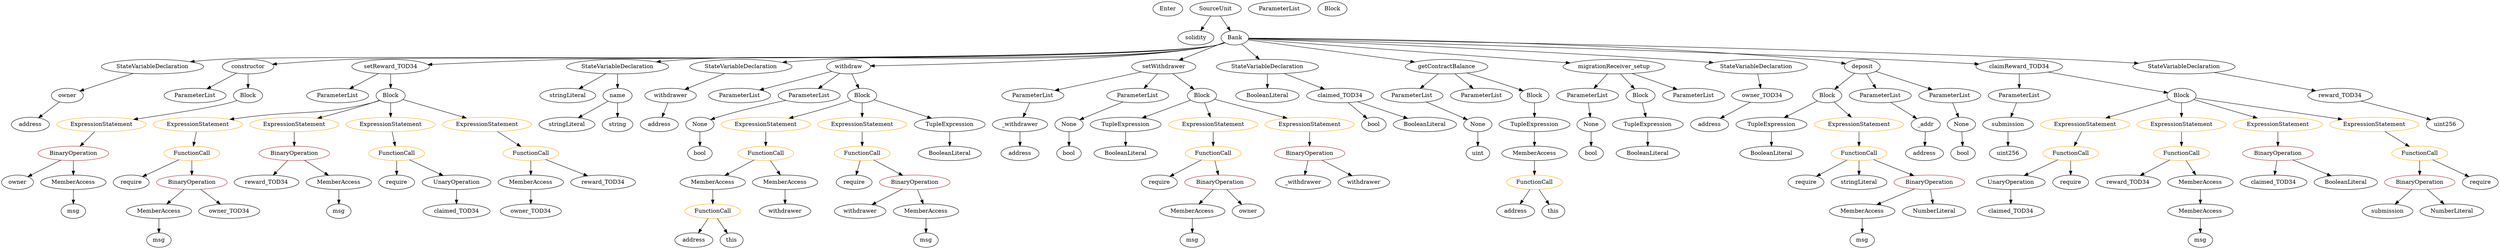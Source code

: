 strict digraph {
	graph [bb="0,0,5222.7,612"];
	node [label="\N"];
	Enter	[height=0.5,
		pos="2389.6,594",
		width=0.83628];
	ElementaryTypeName_address_5	[color=black,
		height=0.5,
		label=address,
		pos="1417.6,18",
		width=1.0996];
	Parameter__withdrawer	[color=black,
		height=0.5,
		label=_withdrawer,
		pos="2113.6,306",
		width=1.5709];
	ElementaryTypeName_address_4	[color=black,
		height=0.5,
		label=address,
		pos="2113.6,234",
		width=1.0996];
	Parameter__withdrawer -> ElementaryTypeName_address_4	[pos="e,2113.6,252.1 2113.6,287.7 2113.6,280.41 2113.6,271.73 2113.6,263.54"];
	Identifier_owner_TOD34_1	[color=black,
		height=0.5,
		label=owner_TOD34,
		pos="1123.6,90",
		width=1.862];
	ParameterList_Unnamed_8	[color=black,
		height=0.5,
		label=ParameterList,
		pos="2123.6,378",
		width=1.7095];
	ParameterList_Unnamed_8 -> Parameter__withdrawer	[pos="e,2116,324.1 2121.1,359.7 2120.1,352.32 2118.8,343.52 2117.6,335.25"];
	ParameterList_Unnamed_5	[color=black,
		height=0.5,
		label=ParameterList,
		pos="3306.6,378",
		width=1.7095];
	Parameter_None_1	[color=black,
		height=0.5,
		label=None,
		pos="3316.6,306",
		width=0.85014];
	ParameterList_Unnamed_5 -> Parameter_None_1	[pos="e,3314.2,324.1 3309.1,359.7 3310.1,352.32 3311.4,343.52 3312.6,335.25"];
	ParameterList_Unnamed_6	[color=black,
		height=0.5,
		label=ParameterList,
		pos="705.6,378",
		width=1.7095];
	PragmaDirective_solidity	[color=black,
		height=0.5,
		label=solidity,
		pos="2447.6,522",
		width=1.0442];
	Parameter_None_3	[color=black,
		height=0.5,
		label=None,
		pos="1453.6,306",
		width=0.85014];
	ElementaryTypeName_bool_4	[color=black,
		height=0.5,
		label=bool,
		pos="1453.6,234",
		width=0.76697];
	Parameter_None_3 -> ElementaryTypeName_bool_4	[pos="e,1453.6,252.1 1453.6,287.7 1453.6,280.41 1453.6,271.73 1453.6,263.54"];
	StateVariableDeclaration_Unnamed_1	[color=black,
		height=0.5,
		label=StateVariableDeclaration,
		pos="324.6,450",
		width=2.8184];
	VariableDeclaration_owner	[color=black,
		height=0.5,
		label=owner,
		pos="157.6,378",
		width=0.93331];
	StateVariableDeclaration_Unnamed_1 -> VariableDeclaration_owner	[pos="e,183.53,389.87 286.29,432.94 258.49,421.29 221.13,405.63 193.82,394.18"];
	Identifier_reward_TOD34_2	[color=black,
		height=0.5,
		label=reward_TOD34,
		pos="4434.6,162",
		width=1.9313];
	ExpressionStatement_Unnamed_3	[color=orange,
		height=0.5,
		label=ExpressionStatement,
		pos="427.6,306",
		width=2.458];
	FunctionCall_Unnamed_2	[color=orange,
		height=0.5,
		label=FunctionCall,
		pos="403.6,234",
		width=1.6125];
	ExpressionStatement_Unnamed_3 -> FunctionCall_Unnamed_2	[pos="e,409.46,252.1 421.67,287.7 419.11,280.24 416.05,271.32 413.19,262.97"];
	BooleanLiteral_Unnamed_1	[color=black,
		height=0.5,
		label=BooleanLiteral,
		pos="3438.6,234",
		width=1.7788];
	ExpressionStatement_Unnamed_5	[color=orange,
		height=0.5,
		label=ExpressionStatement,
		pos="622.6,306",
		width=2.458];
	BinaryOperation_Unnamed_3	[color=brown,
		height=0.5,
		label=BinaryOperation,
		pos="622.6,234",
		width=1.9867];
	ExpressionStatement_Unnamed_5 -> BinaryOperation_Unnamed_3	[pos="e,622.6,252.1 622.6,287.7 622.6,280.41 622.6,271.73 622.6,263.54"];
	ExpressionStatement_Unnamed_6	[color=orange,
		height=0.5,
		label=ExpressionStatement,
		pos="4360.6,306",
		width=2.458];
	FunctionCall_Unnamed_4	[color=orange,
		height=0.5,
		label=FunctionCall,
		pos="4313.6,234",
		width=1.6125];
	ExpressionStatement_Unnamed_6 -> FunctionCall_Unnamed_4	[pos="e,4325.1,252.1 4349,287.7 4343.7,279.81 4337.3,270.3 4331.4,261.55"];
	MemberAccess_Unnamed_2	[color=black,
		height=0.5,
		label=MemberAccess,
		pos="336.6,90",
		width=1.9174];
	Identifier_msg_2	[color=black,
		height=0.5,
		label=msg,
		pos="336.6,18",
		width=0.75];
	MemberAccess_Unnamed_2 -> Identifier_msg_2	[pos="e,336.6,36.104 336.6,71.697 336.6,64.407 336.6,55.726 336.6,47.536"];
	Identifier_require_5	[color=black,
		height=0.5,
		label=require,
		pos="2407.6,162",
		width=1.0026];
	FunctionCall_Unnamed_6	[color=orange,
		height=0.5,
		label=FunctionCall,
		pos="4555.6,234",
		width=1.6125];
	FunctionCall_Unnamed_6 -> Identifier_reward_TOD34_2	[pos="e,4461.9,178.81 4529,217.64 4512.3,207.93 4490.3,195.23 4471.8,184.52"];
	MemberAccess_Unnamed_5	[color=black,
		height=0.5,
		label=MemberAccess,
		pos="4591.6,162",
		width=1.9174];
	FunctionCall_Unnamed_6 -> MemberAccess_Unnamed_5	[pos="e,4582.7,180.28 4564.3,216.05 4568.3,208.35 4573.1,199.03 4577.5,190.36"];
	stringLiteral_Unnamed_1	[color=black,
		height=0.5,
		label=stringLiteral,
		pos="1174.6,378",
		width=1.5016];
	ElementaryTypeName_address_1	[color=black,
		height=0.5,
		label=address,
		pos="1365.6,306",
		width=1.0996];
	UnaryOperation_Unnamed_1	[color=black,
		height=0.5,
		label=UnaryOperation,
		pos="4186.6,162",
		width=1.9452];
	Identifier_claimed_TOD34_1	[color=black,
		height=0.5,
		label=claimed_TOD34,
		pos="4186.6,90",
		width=2.0145];
	UnaryOperation_Unnamed_1 -> Identifier_claimed_TOD34_1	[pos="e,4186.6,108.1 4186.6,143.7 4186.6,136.41 4186.6,127.73 4186.6,119.54"];
	Block_Unnamed_2	[color=black,
		height=0.5,
		label=Block,
		pos="3827.6,378",
		width=0.90558];
	TupleExpression_Unnamed	[color=black,
		height=0.5,
		label=TupleExpression,
		pos="3700.6,306",
		width=2.0422];
	Block_Unnamed_2 -> TupleExpression_Unnamed	[pos="e,3729.5,322.92 3805.2,364.65 3787,354.62 3760.9,340.24 3739.3,328.35"];
	ExpressionStatement_Unnamed_1	[color=orange,
		height=0.5,
		label=ExpressionStatement,
		pos="3880.6,306",
		width=2.458];
	Block_Unnamed_2 -> ExpressionStatement_Unnamed_1	[pos="e,3867.5,324.29 3839.6,361.12 3845.9,352.89 3853.6,342.62 3860.7,333.26"];
	FunctionCall_Unnamed_3	[color=orange,
		height=0.5,
		label=FunctionCall,
		pos="1123.6,234",
		width=1.6125];
	MemberAccess_Unnamed_3	[color=black,
		height=0.5,
		label=MemberAccess,
		pos="1123.6,162",
		width=1.9174];
	FunctionCall_Unnamed_3 -> MemberAccess_Unnamed_3	[pos="e,1123.6,180.1 1123.6,215.7 1123.6,208.41 1123.6,199.73 1123.6,191.54"];
	Identifier_reward_TOD34	[color=black,
		height=0.5,
		label=reward_TOD34,
		pos="1280.6,162",
		width=1.9313];
	FunctionCall_Unnamed_3 -> Identifier_reward_TOD34	[pos="e,1246.6,178.16 1155.7,218.67 1179,208.29 1210.7,194.15 1236.4,182.72"];
	FunctionDefinition_constructor	[color=black,
		height=0.5,
		label=constructor,
		pos="523.6,450",
		width=1.4877];
	ParameterList_Unnamed	[color=black,
		height=0.5,
		label=ParameterList,
		pos="411.6,378",
		width=1.7095];
	FunctionDefinition_constructor -> ParameterList_Unnamed	[pos="e,436.9,394.81 499.02,433.64 483.63,424.02 463.55,411.47 446.51,400.82"];
	Block_Unnamed	[color=black,
		height=0.5,
		label=Block,
		pos="523.6,378",
		width=0.90558];
	FunctionDefinition_constructor -> Block_Unnamed	[pos="e,523.6,396.1 523.6,431.7 523.6,424.41 523.6,415.73 523.6,407.54"];
	Identifier_this	[color=black,
		height=0.5,
		label=this,
		pos="1502.6,18",
		width=0.75];
	MemberAccess_Unnamed_6	[color=black,
		height=0.5,
		label=MemberAccess,
		pos="4591.6,90",
		width=1.9174];
	MemberAccess_Unnamed_5 -> MemberAccess_Unnamed_6	[pos="e,4591.6,108.1 4591.6,143.7 4591.6,136.41 4591.6,127.73 4591.6,119.54"];
	FunctionDefinition_setReward_TOD34	[color=black,
		height=0.5,
		label=setReward_TOD34,
		pos="817.6,450",
		width=2.3194];
	FunctionDefinition_setReward_TOD34 -> ParameterList_Unnamed_6	[pos="e,730.92,394.83 791.34,432.59 776.1,423.06 756.72,410.95 740.24,400.65"];
	Block_Unnamed_4	[color=black,
		height=0.5,
		label=Block,
		pos="817.6,378",
		width=0.90558];
	FunctionDefinition_setReward_TOD34 -> Block_Unnamed_4	[pos="e,817.6,396.1 817.6,431.7 817.6,424.41 817.6,415.73 817.6,407.54"];
	StateVariableDeclaration_Unnamed	[color=black,
		height=0.5,
		label=StateVariableDeclaration,
		pos="1276.6,450",
		width=2.8184];
	StateVariableDeclaration_Unnamed -> stringLiteral_Unnamed_1	[pos="e,1197.3,394.59 1251.9,432.05 1238.3,422.69 1221.2,410.96 1206.5,400.91"];
	VariableDeclaration_name	[color=black,
		height=0.5,
		label=name,
		pos="1276.6,378",
		width=0.83628];
	StateVariableDeclaration_Unnamed -> VariableDeclaration_name	[pos="e,1276.6,396.1 1276.6,431.7 1276.6,424.41 1276.6,415.73 1276.6,407.54"];
	Identifier_require_3	[color=black,
		height=0.5,
		label=require,
		pos="4310.6,162",
		width=1.0026];
	ExpressionStatement_Unnamed	[color=orange,
		height=0.5,
		label=ExpressionStatement,
		pos="232.6,306",
		width=2.458];
	BinaryOperation_Unnamed	[color=brown,
		height=0.5,
		label=BinaryOperation,
		pos="154.6,234",
		width=1.9867];
	ExpressionStatement_Unnamed -> BinaryOperation_Unnamed	[pos="e,173.31,251.79 213.72,288.05 204.14,279.46 192.32,268.86 181.78,259.4"];
	Identifier_require_2	[color=black,
		height=0.5,
		label=require,
		pos="277.6,162",
		width=1.0026];
	FunctionCall_Unnamed_2 -> Identifier_require_2	[pos="e,301.07,176.04 376.26,217.81 357.06,207.15 331.29,192.83 310.89,181.5"];
	BinaryOperation_Unnamed_2	[color=brown,
		height=0.5,
		label=BinaryOperation,
		pos="403.6,162",
		width=1.9867];
	FunctionCall_Unnamed_2 -> BinaryOperation_Unnamed_2	[pos="e,403.6,180.1 403.6,215.7 403.6,208.41 403.6,199.73 403.6,191.54"];
	ElementaryTypeName_bool_1	[color=black,
		height=0.5,
		label=bool,
		pos="3316.6,234",
		width=0.76697];
	Parameter_None_1 -> ElementaryTypeName_bool_1	[pos="e,3316.6,252.1 3316.6,287.7 3316.6,280.41 3316.6,271.73 3316.6,263.54"];
	FunctionCall_Unnamed_4 -> UnaryOperation_Unnamed_1	[pos="e,4215,178.64 4286,217.81 4268.2,207.95 4244.6,194.96 4224.9,184.1"];
	FunctionCall_Unnamed_4 -> Identifier_require_3	[pos="e,4311.3,180.1 4312.9,215.7 4312.5,208.41 4312.2,199.73 4311.8,191.54"];
	ElementaryTypeName_address_2	[color=black,
		height=0.5,
		label=address,
		pos="4017.6,234",
		width=1.0996];
	ElementaryTypeName_bool	[color=black,
		height=0.5,
		label=bool,
		pos="4102.6,234",
		width=0.76697];
	ParameterList_Unnamed_1	[color=black,
		height=0.5,
		label=ParameterList,
		pos="2622.6,594",
		width=1.7095];
	TupleExpression_Unnamed_1	[color=black,
		height=0.5,
		label=TupleExpression,
		pos="3438.6,306",
		width=2.0422];
	TupleExpression_Unnamed_1 -> BooleanLiteral_Unnamed_1	[pos="e,3438.6,252.1 3438.6,287.7 3438.6,280.41 3438.6,271.73 3438.6,263.54"];
	ParameterList_Unnamed_7	[color=black,
		height=0.5,
		label=ParameterList,
		pos="4221.6,378",
		width=1.7095];
	Parameter_submission	[color=black,
		height=0.5,
		label=submission,
		pos="4201.6,306",
		width=1.46];
	ParameterList_Unnamed_7 -> Parameter_submission	[pos="e,4206.5,324.1 4216.7,359.7 4214.5,352.24 4212,343.32 4209.6,334.97"];
	ParameterList_Unnamed_2	[color=black,
		height=0.5,
		label=ParameterList,
		pos="3939.6,378",
		width=1.7095];
	Parameter__addr	[color=black,
		height=0.5,
		label=_addr,
		pos="4019.6,306",
		width=0.90558];
	ParameterList_Unnamed_2 -> Parameter__addr	[pos="e,4002.7,321.8 3958.6,360.41 3969.2,351.07 3982.7,339.28 3994.3,329.15"];
	StateVariableDeclaration_Unnamed_2	[color=black,
		height=0.5,
		label=StateVariableDeclaration,
		pos="1503.6,450",
		width=2.8184];
	VariableDeclaration_withdrawer	[color=black,
		height=0.5,
		label=withdrawer,
		pos="1389.6,378",
		width=1.4323];
	StateVariableDeclaration_Unnamed_2 -> VariableDeclaration_withdrawer	[pos="e,1414.3,394.2 1476.3,432.23 1460.5,422.56 1440.6,410.32 1423.8,400.01"];
	Identifier_claimed_TOD34	[color=black,
		height=0.5,
		label=claimed_TOD34,
		pos="965.6,90",
		width=2.0145];
	Identifier_msg_4	[color=black,
		height=0.5,
		label=msg,
		pos="4591.6,18",
		width=0.75];
	BinaryOperation_Unnamed_4	[color=brown,
		height=0.5,
		label=BinaryOperation,
		pos="5060.6,162",
		width=1.9867];
	Identifier_submission	[color=black,
		height=0.5,
		label=submission,
		pos="4993.6,90",
		width=1.46];
	BinaryOperation_Unnamed_4 -> Identifier_submission	[pos="e,5009.2,107.31 5044.4,144.05 5036.2,135.5 5026.1,124.97 5017.1,115.56"];
	NumberLiteral_Unnamed_1	[color=black,
		height=0.5,
		label=NumberLiteral,
		pos="5127.6,90",
		width=1.765];
	BinaryOperation_Unnamed_4 -> NumberLiteral_Unnamed_1	[pos="e,5111.5,107.79 5076.8,144.05 5084.9,135.63 5094.8,125.28 5103.7,115.97"];
	MemberAccess_Unnamed_11	[color=black,
		height=0.5,
		label=MemberAccess,
		pos="3194.6,234",
		width=1.9174];
	FunctionCall_Unnamed_11	[color=orange,
		height=0.5,
		label=FunctionCall,
		pos="3194.6,162",
		width=1.6125];
	MemberAccess_Unnamed_11 -> FunctionCall_Unnamed_11	[pos="e,3194.6,180.1 3194.6,215.7 3194.6,208.41 3194.6,199.73 3194.6,191.54"];
	FunctionDefinition_withdraw	[color=black,
		height=0.5,
		label=withdraw,
		pos="1729.6,450",
		width=1.2382];
	ParameterList_Unnamed_10	[color=black,
		height=0.5,
		label=ParameterList,
		pos="1532.6,378",
		width=1.7095];
	FunctionDefinition_withdraw -> ParameterList_Unnamed_10	[pos="e,1570.6,392.49 1697.1,437.44 1665.6,426.25 1617.4,409.14 1581.4,396.32"];
	ParameterList_Unnamed_11	[color=black,
		height=0.5,
		label=ParameterList,
		pos="1673.6,378",
		width=1.7095];
	FunctionDefinition_withdraw -> ParameterList_Unnamed_11	[pos="e,1687.2,395.96 1716.3,432.41 1709.7,424.16 1701.6,414.01 1694.2,404.78"];
	Block_Unnamed_7	[color=black,
		height=0.5,
		label=Block,
		pos="1785.6,378",
		width=0.90558];
	FunctionDefinition_withdraw -> Block_Unnamed_7	[pos="e,1772.8,394.99 1742.9,432.41 1749.7,423.92 1758.1,413.41 1765.6,403.96"];
	ParameterList_Unnamed_3	[color=black,
		height=0.5,
		label=ParameterList,
		pos="4080.6,378",
		width=1.7095];
	Parameter_None	[color=black,
		height=0.5,
		label=None,
		pos="4100.6,306",
		width=0.85014];
	ParameterList_Unnamed_3 -> Parameter_None	[pos="e,4095.7,324.1 4085.5,359.7 4087.7,352.24 4090.2,343.32 4092.6,334.97"];
	Identifier_require_6	[color=black,
		height=0.5,
		label=require,
		pos="1749.6,162",
		width=1.0026];
	ExpressionStatement_Unnamed_13	[color=orange,
		height=0.5,
		label=ExpressionStatement,
		pos="1590.6,306",
		width=2.458];
	FunctionCall_Unnamed_9	[color=orange,
		height=0.5,
		label=FunctionCall,
		pos="1590.6,234",
		width=1.6125];
	ExpressionStatement_Unnamed_13 -> FunctionCall_Unnamed_9	[pos="e,1590.6,252.1 1590.6,287.7 1590.6,280.41 1590.6,271.73 1590.6,263.54"];
	TupleExpression_Unnamed_4	[color=black,
		height=0.5,
		label=TupleExpression,
		pos="3194.6,306",
		width=2.0422];
	TupleExpression_Unnamed_4 -> MemberAccess_Unnamed_11	[pos="e,3194.6,252.1 3194.6,287.7 3194.6,280.41 3194.6,271.73 3194.6,263.54"];
	Identifier_require	[color=black,
		height=0.5,
		label=require,
		pos="3772.6,162",
		width=1.0026];
	BinaryOperation_Unnamed_2 -> MemberAccess_Unnamed_2	[pos="e,352.67,107.79 387.38,144.05 379.32,135.63 369.41,125.28 360.5,115.97"];
	Identifier_owner_TOD34	[color=black,
		height=0.5,
		label=owner_TOD34,
		pos="490.6,90",
		width=1.862];
	BinaryOperation_Unnamed_2 -> Identifier_owner_TOD34	[pos="e,470.13,107.47 424.22,144.41 435.27,135.52 449.07,124.41 461.23,114.63"];
	ElementaryTypeName_address	[color=black,
		height=0.5,
		label=address,
		pos="86.599,306",
		width=1.0996];
	VariableDeclaration_owner -> ElementaryTypeName_address	[pos="e,102.71,322.89 142.19,361.81 132.99,352.74 121.1,341.01 110.68,330.74"];
	FunctionCall_Unnamed_5	[color=orange,
		height=0.5,
		label=FunctionCall,
		pos="5060.6,234",
		width=1.6125];
	FunctionCall_Unnamed_5 -> BinaryOperation_Unnamed_4	[pos="e,5060.6,180.1 5060.6,215.7 5060.6,208.41 5060.6,199.73 5060.6,191.54"];
	Identifier_require_4	[color=black,
		height=0.5,
		label=require,
		pos="5186.6,162",
		width=1.0026];
	FunctionCall_Unnamed_5 -> Identifier_require_4	[pos="e,5163.1,176.04 5087.9,217.81 5107.1,207.15 5132.9,192.83 5153.3,181.5"];
	ElementaryTypeName_bool_2	[color=black,
		height=0.5,
		label=bool,
		pos="2849.6,306",
		width=0.76697];
	MemberAccess_Unnamed_6 -> Identifier_msg_4	[pos="e,4591.6,36.104 4591.6,71.697 4591.6,64.407 4591.6,55.726 4591.6,47.536"];
	MemberAccess_Unnamed_7	[color=black,
		height=0.5,
		label=MemberAccess,
		pos="2472.6,90",
		width=1.9174];
	Identifier_msg_5	[color=black,
		height=0.5,
		label=msg,
		pos="2472.6,18",
		width=0.75];
	MemberAccess_Unnamed_7 -> Identifier_msg_5	[pos="e,2472.6,36.104 2472.6,71.697 2472.6,64.407 2472.6,55.726 2472.6,47.536"];
	BooleanLiteral_Unnamed_3	[color=black,
		height=0.5,
		label=BooleanLiteral,
		pos="2615.6,378",
		width=1.7788];
	BinaryOperation_Unnamed_6	[color=brown,
		height=0.5,
		label=BinaryOperation,
		pos="2533.6,162",
		width=1.9867];
	BinaryOperation_Unnamed_6 -> MemberAccess_Unnamed_7	[pos="e,2487.2,107.79 2518.8,144.05 2511.6,135.71 2502.7,125.49 2494.6,116.25"];
	Identifier_owner_1	[color=black,
		height=0.5,
		label=owner,
		pos="2593.6,90",
		width=0.93331];
	BinaryOperation_Unnamed_6 -> Identifier_owner_1	[pos="e,2580,106.83 2548.1,144.05 2555.5,135.47 2564.6,124.89 2572.7,115.44"];
	ElementaryTypeName_address_6	[color=black,
		height=0.5,
		label=address,
		pos="3152.6,90",
		width=1.0996];
	Block_Unnamed_5	[color=black,
		height=0.5,
		label=Block,
		pos="4555.6,378",
		width=0.90558];
	Block_Unnamed_5 -> ExpressionStatement_Unnamed_6	[pos="e,4403,322.24 4528.9,367.41 4499.4,356.81 4451.1,339.47 4413.7,326.08"];
	ExpressionStatement_Unnamed_8	[color=orange,
		height=0.5,
		label=ExpressionStatement,
		pos="4555.6,306",
		width=2.458];
	Block_Unnamed_5 -> ExpressionStatement_Unnamed_8	[pos="e,4555.6,324.1 4555.6,359.7 4555.6,352.41 4555.6,343.73 4555.6,335.54"];
	ExpressionStatement_Unnamed_9	[color=orange,
		height=0.5,
		label=ExpressionStatement,
		pos="4750.6,306",
		width=2.458];
	Block_Unnamed_5 -> ExpressionStatement_Unnamed_9	[pos="e,4708.2,322.24 4582.3,367.41 4611.8,356.81 4660.1,339.47 4697.5,326.08"];
	ExpressionStatement_Unnamed_7	[color=orange,
		height=0.5,
		label=ExpressionStatement,
		pos="4945.6,306",
		width=2.458];
	Block_Unnamed_5 -> ExpressionStatement_Unnamed_7	[pos="e,4880.9,318.61 4586.5,371.45 4647.2,360.56 4783.5,336.1 4869.6,320.64"];
	FunctionDefinition_setWithdrawer	[color=black,
		height=0.5,
		label=setWithdrawer,
		pos="2390.6,450",
		width=1.7927];
	FunctionDefinition_setWithdrawer -> ParameterList_Unnamed_8	[pos="e,2168.5,390.76 2344.7,436.97 2298.9,424.96 2228.5,406.51 2179.5,393.66"];
	ParameterList_Unnamed_9	[color=black,
		height=0.5,
		label=ParameterList,
		pos="2340.6,378",
		width=1.7095];
	FunctionDefinition_setWithdrawer -> ParameterList_Unnamed_9	[pos="e,2352.6,395.79 2378.5,432.05 2372.7,423.97 2365.7,414.12 2359.3,405.11"];
	Block_Unnamed_6	[color=black,
		height=0.5,
		label=Block,
		pos="2490.6,378",
		width=0.90558];
	FunctionDefinition_setWithdrawer -> Block_Unnamed_6	[pos="e,2470.9,392.79 2413.8,432.76 2428.1,422.73 2446.6,409.78 2461.9,399.1"];
	MemberAccess_Unnamed_10	[color=black,
		height=0.5,
		label=MemberAccess,
		pos="1459.6,162",
		width=1.9174];
	FunctionCall_Unnamed_10	[color=orange,
		height=0.5,
		label=FunctionCall,
		pos="1459.6,90",
		width=1.6125];
	MemberAccess_Unnamed_10 -> FunctionCall_Unnamed_10	[pos="e,1459.6,108.1 1459.6,143.7 1459.6,136.41 1459.6,127.73 1459.6,119.54"];
	Identifier_withdrawer_1	[color=black,
		height=0.5,
		label=withdrawer,
		pos="1800.6,90",
		width=1.4323];
	StateVariableDeclaration_Unnamed_3	[color=black,
		height=0.5,
		label=StateVariableDeclaration,
		pos="2615.6,450",
		width=2.8184];
	StateVariableDeclaration_Unnamed_3 -> BooleanLiteral_Unnamed_3	[pos="e,2615.6,396.1 2615.6,431.7 2615.6,424.41 2615.6,415.73 2615.6,407.54"];
	VariableDeclaration_claimed_TOD34	[color=black,
		height=0.5,
		label=claimed_TOD34,
		pos="2789.6,378",
		width=2.0145];
	StateVariableDeclaration_Unnamed_3 -> VariableDeclaration_claimed_TOD34	[pos="e,2752.7,393.86 2655.1,433.12 2680.9,422.72 2714.8,409.07 2742.2,398.08"];
	MemberAccess_Unnamed_8	[color=black,
		height=0.5,
		label=MemberAccess,
		pos="1939.6,90",
		width=1.9174];
	Identifier_msg_6	[color=black,
		height=0.5,
		label=msg,
		pos="1939.6,18",
		width=0.75];
	MemberAccess_Unnamed_8 -> Identifier_msg_6	[pos="e,1939.6,36.104 1939.6,71.697 1939.6,64.407 1939.6,55.726 1939.6,47.536"];
	Parameter_None_2	[color=black,
		height=0.5,
		label=None,
		pos="2218.6,306",
		width=0.85014];
	ElementaryTypeName_bool_3	[color=black,
		height=0.5,
		label=bool,
		pos="2218.6,234",
		width=0.76697];
	Parameter_None_2 -> ElementaryTypeName_bool_3	[pos="e,2218.6,252.1 2218.6,287.7 2218.6,280.41 2218.6,271.73 2218.6,263.54"];
	FunctionCall_Unnamed_7	[color=orange,
		height=0.5,
		label=FunctionCall,
		pos="2520.6,234",
		width=1.6125];
	FunctionCall_Unnamed_7 -> Identifier_require_5	[pos="e,2429.6,176.6 2495.5,217.46 2478.8,207.13 2456.8,193.48 2439,182.43"];
	FunctionCall_Unnamed_7 -> BinaryOperation_Unnamed_6	[pos="e,2530.4,180.1 2523.8,215.7 2525.2,208.32 2526.8,199.52 2528.4,191.25"];
	stringLiteral_Unnamed	[color=black,
		height=0.5,
		label=stringLiteral,
		pos="1173.6,306",
		width=1.5016];
	stringLiteral_Unnamed_2	[color=black,
		height=0.5,
		label=stringLiteral,
		pos="3880.6,162",
		width=1.5016];
	ParameterList_Unnamed_13	[color=black,
		height=0.5,
		label=ParameterList,
		pos="2941.6,378",
		width=1.7095];
	Parameter_None_4	[color=black,
		height=0.5,
		label=None,
		pos="3072.6,306",
		width=0.85014];
	ParameterList_Unnamed_13 -> Parameter_None_4	[pos="e,3050.4,318.85 2970.3,361.64 2991.1,350.57 3019,335.63 3040.5,324.17"];
	BooleanLiteral_Unnamed	[color=black,
		height=0.5,
		label=BooleanLiteral,
		pos="3700.6,234",
		width=1.7788];
	Identifier_owner	[color=black,
		height=0.5,
		label=owner,
		pos="33.599,162",
		width=0.93331];
	TupleExpression_Unnamed -> BooleanLiteral_Unnamed	[pos="e,3700.6,252.1 3700.6,287.7 3700.6,280.41 3700.6,271.73 3700.6,263.54"];
	ExpressionStatement_Unnamed_12	[color=orange,
		height=0.5,
		label=ExpressionStatement,
		pos="1785.6,306",
		width=2.458];
	FunctionCall_Unnamed_8	[color=orange,
		height=0.5,
		label=FunctionCall,
		pos="1785.6,234",
		width=1.6125];
	ExpressionStatement_Unnamed_12 -> FunctionCall_Unnamed_8	[pos="e,1785.6,252.1 1785.6,287.7 1785.6,280.41 1785.6,271.73 1785.6,263.54"];
	MemberAccess_Unnamed_1	[color=black,
		height=0.5,
		label=MemberAccess,
		pos="3878.6,90",
		width=1.9174];
	Identifier_msg_1	[color=black,
		height=0.5,
		label=msg,
		pos="3878.6,18",
		width=0.75];
	MemberAccess_Unnamed_1 -> Identifier_msg_1	[pos="e,3878.6,36.104 3878.6,71.697 3878.6,64.407 3878.6,55.726 3878.6,47.536"];
	ParameterList_Unnamed_11 -> Parameter_None_3	[pos="e,1477.5,317.7 1628.8,365.34 1592.1,355.44 1539,340.27 1493.6,324 1491.8,323.35 1489.9,322.67 1488.1,321.95"];
	ExpressionStatement_Unnamed_2	[color=orange,
		height=0.5,
		label=ExpressionStatement,
		pos="817.6,306",
		width=2.458];
	FunctionCall_Unnamed_1	[color=orange,
		height=0.5,
		label=FunctionCall,
		pos="842.6,234",
		width=1.6125];
	ExpressionStatement_Unnamed_2 -> FunctionCall_Unnamed_1	[pos="e,836.49,252.1 823.78,287.7 826.47,280.15 829.7,271.12 832.71,262.68"];
	Identifier__withdrawer	[color=black,
		height=0.5,
		label=_withdrawer,
		pos="2703.6,162",
		width=1.5709];
	ContractDefinition_Bank	[color=black,
		height=0.5,
		label=Bank,
		pos="2532.6,522",
		width=0.82242];
	ContractDefinition_Bank -> StateVariableDeclaration_Unnamed_1	[pos="e,401.42,462.05 2510.6,509.38 2505.5,507.18 2500,505.19 2494.6,504 2274,454.85 686.06,484.04 460.6,468 444.98,466.89 428.4,465.23 \
412.39,463.37"];
	ContractDefinition_Bank -> FunctionDefinition_constructor	[pos="e,574.18,456.15 2510.6,509.39 2505.5,507.19 2500,505.2 2494.6,504 2302.8,461 921.93,478.25 725.6,468 678.58,465.55 625.53,461.01 \
585.6,457.25"];
	ContractDefinition_Bank -> FunctionDefinition_setReward_TOD34	[pos="e,897.63,455.39 2510.6,509.41 2505.5,507.21 2500,505.22 2494.6,504 2350.7,471.23 1314.1,473.59 1166.6,468 1079.2,464.69 979.49,459.71 \
909.1,456"];
	ContractDefinition_Bank -> StateVariableDeclaration_Unnamed	[pos="e,1349.5,462.87 2510.6,509.44 2505.5,507.23 2500,505.23 2494.6,504 2256.1,448.98 1637.4,489.63 1393.6,468 1383,467.06 1371.8,465.8 \
1360.9,464.39"];
	ContractDefinition_Bank -> StateVariableDeclaration_Unnamed_2	[pos="e,1587.9,460.26 2510.6,509.48 2505.5,507.28 2499.9,505.26 2494.6,504 2317.3,462.06 1857.3,480.96 1675.6,468 1650.8,466.23 1624.1,\
463.83 1599.2,461.39"];
	ContractDefinition_Bank -> FunctionDefinition_withdraw	[pos="e,1774,452.04 2510.6,509.58 2505.4,507.37 2499.9,505.33 2494.6,504 2360.1,470.38 1937.9,456.38 1785.3,452.33"];
	ContractDefinition_Bank -> FunctionDefinition_setWithdrawer	[pos="e,2421.4,466.21 2510.1,509.91 2489.1,499.54 2457.2,483.81 2431.6,471.21"];
	ContractDefinition_Bank -> StateVariableDeclaration_Unnamed_3	[pos="e,2595.3,468.11 2549.4,506.83 2560.1,497.83 2574.2,485.94 2586.6,475.45"];
	FunctionDefinition_getContractBalance	[color=black,
		height=0.5,
		label=getContractBalance,
		pos="3012.6,450",
		width=2.3055];
	ContractDefinition_Bank -> FunctionDefinition_getContractBalance	[pos="e,2945.4,460.81 2561.2,516.83 2633.4,506.3 2825.2,478.33 2934.1,462.45"];
	FunctionDefinition_migrationReceiver_setup	[color=black,
		height=0.5,
		label=migrationReceiver_setup,
		pos="3362.6,450",
		width=2.8461];
	ContractDefinition_Bank -> FunctionDefinition_migrationReceiver_setup	[pos="e,3271.7,458.66 2562.1,518.51 2673.4,509.12 3070.7,475.62 3260.4,459.62"];
	StateVariableDeclaration_Unnamed_4	[color=black,
		height=0.5,
		label=StateVariableDeclaration,
		pos="3659.6,450",
		width=2.8184];
	ContractDefinition_Bank -> StateVariableDeclaration_Unnamed_4	[pos="e,3572.6,459.58 2562.3,519.71 2678.7,514.55 3115,494.48 3473.6,468 3502.1,465.89 3533.1,463.22 3561.5,460.62"];
	FunctionDefinition_deposit	[color=black,
		height=0.5,
		label=deposit,
		pos="3897.6,450",
		width=1.0581];
	ContractDefinition_Bank -> FunctionDefinition_deposit	[pos="e,3861.8,456.62 2562.3,520.7 2700,519.13 3288.9,510.14 3769.6,468 3796.5,465.64 3826.4,461.75 3850.5,458.28"];
	FunctionDefinition_claimReward_TOD34	[color=black,
		height=0.5,
		label=claimReward_TOD34,
		pos="4221.6,450",
		width=2.5689];
	ContractDefinition_Bank -> FunctionDefinition_claimReward_TOD34	[pos="e,4135.2,456.83 2562.4,520.14 2711.4,515.81 3389.6,495.44 3944.6,468 4004.1,465.06 4070.8,460.99 4123.8,457.57"];
	StateVariableDeclaration_Unnamed_5	[color=black,
		height=0.5,
		label=StateVariableDeclaration,
		pos="4564.6,450",
		width=2.8184];
	ContractDefinition_Bank -> StateVariableDeclaration_Unnamed_5	[pos="e,4473.6,458.27 2562.4,520.57 2733.6,518.01 3608.8,503.62 4322.6,468 4368.5,465.71 4419.1,462.29 4462.2,459.11"];
	Block_Unnamed_4 -> ExpressionStatement_Unnamed_3	[pos="e,492.66,318.56 793.23,365.73 787.84,363.57 782.1,361.51 776.6,360 667.92,330.18 636.91,341.63 525.6,324 518.52,322.88 511.16,321.67 \
503.8,320.44"];
	Block_Unnamed_4 -> ExpressionStatement_Unnamed_5	[pos="e,668.01,321.81 792.54,366.32 787.3,364.17 781.79,361.97 776.6,360 744.48,347.83 708.17,335.27 678.87,325.44"];
	Block_Unnamed_4 -> ExpressionStatement_Unnamed_2	[pos="e,817.6,324.1 817.6,359.7 817.6,352.41 817.6,343.73 817.6,335.54"];
	ExpressionStatement_Unnamed_4	[color=orange,
		height=0.5,
		label=ExpressionStatement,
		pos="1012.6,306",
		width=2.458];
	Block_Unnamed_4 -> ExpressionStatement_Unnamed_4	[pos="e,970.15,322.24 844.3,367.41 873.83,356.81 922.15,339.47 959.45,326.08"];
	BinaryOperation_Unnamed_1	[color=brown,
		height=0.5,
		label=BinaryOperation,
		pos="4024.6,162",
		width=1.9867];
	BinaryOperation_Unnamed_1 -> MemberAccess_Unnamed_1	[pos="e,3910.6,106.33 3992.6,145.64 3971.4,135.52 3943.6,122.16 3920.7,111.18"];
	NumberLiteral_Unnamed	[color=black,
		height=0.5,
		label=NumberLiteral,
		pos="4029.6,90",
		width=1.765];
	BinaryOperation_Unnamed_1 -> NumberLiteral_Unnamed	[pos="e,4028.4,108.1 4025.8,143.7 4026.4,136.41 4027,127.73 4027.6,119.54"];
	FunctionCall_Unnamed_9 -> MemberAccess_Unnamed_10	[pos="e,1489,178.72 1562.5,217.98 1544,208.09 1519.5,194.98 1499,184.05"];
	MemberAccess_Unnamed_9	[color=black,
		height=0.5,
		label=MemberAccess,
		pos="1615.6,162",
		width=1.9174];
	FunctionCall_Unnamed_9 -> MemberAccess_Unnamed_9	[pos="e,1609.5,180.1 1596.8,215.7 1599.5,208.15 1602.7,199.12 1605.7,190.68"];
	ParameterList_Unnamed_9 -> Parameter_None_2	[pos="e,2239.9,319.24 2313.5,361.46 2294.6,350.63 2269.4,336.14 2249.7,324.83"];
	TupleExpression_Unnamed_2	[color=black,
		height=0.5,
		label=TupleExpression,
		pos="2340.6,306",
		width=2.0422];
	Block_Unnamed_6 -> TupleExpression_Unnamed_2	[pos="e,2373.7,322.45 2466.2,365.6 2444,355.23 2410.7,339.71 2384,327.24"];
	ExpressionStatement_Unnamed_10	[color=orange,
		height=0.5,
		label=ExpressionStatement,
		pos="2520.6,306",
		width=2.458];
	Block_Unnamed_6 -> ExpressionStatement_Unnamed_10	[pos="e,2513.2,324.28 2497.9,360.05 2501.1,352.43 2505.1,343.23 2508.7,334.65"];
	ExpressionStatement_Unnamed_11	[color=orange,
		height=0.5,
		label=ExpressionStatement,
		pos="2715.6,306",
		width=2.458];
	Block_Unnamed_6 -> ExpressionStatement_Unnamed_11	[pos="e,2667.4,321.5 2518.1,367.9 2526,365.32 2534.6,362.52 2542.6,360 2580.4,348.03 2623,334.98 2656.4,324.82"];
	Identifier_withdrawer_2	[color=black,
		height=0.5,
		label=withdrawer,
		pos="1615.6,90",
		width=1.4323];
	Block_Unnamed_3	[color=black,
		height=0.5,
		label=Block,
		pos="3418.6,378",
		width=0.90558];
	Block_Unnamed_3 -> TupleExpression_Unnamed_1	[pos="e,3433.7,324.28 3423.4,360.05 3425.6,352.6 3428.1,343.64 3430.5,335.22"];
	Block_Unnamed -> ExpressionStatement_Unnamed	[pos="e,295.66,318.99 498.72,365.83 493.46,363.71 487.9,361.64 482.6,360 450.39,350 368.26,333.19 306.87,321.18"];
	Identifier_require_1	[color=black,
		height=0.5,
		label=require,
		pos="842.6,162",
		width=1.0026];
	Identifier_withdrawer	[color=black,
		height=0.5,
		label=withdrawer,
		pos="2829.6,162",
		width=1.4323];
	FunctionDefinition_getContractBalance -> ParameterList_Unnamed_13	[pos="e,2958.6,395.79 2995.4,432.05 2986.8,423.54 2976.2,413.07 2966.6,403.68"];
	ParameterList_Unnamed_12	[color=black,
		height=0.5,
		label=ParameterList,
		pos="3082.6,378",
		width=1.7095];
	FunctionDefinition_getContractBalance -> ParameterList_Unnamed_12	[pos="e,3065.8,395.79 3029.5,432.05 3038.1,423.54 3048.5,413.07 3057.9,403.68"];
	Block_Unnamed_8	[color=black,
		height=0.5,
		label=Block,
		pos="3194.6,378",
		width=0.90558];
	FunctionDefinition_getContractBalance -> Block_Unnamed_8	[pos="e,3169.1,389.74 3053.8,433.94 3082,423.52 3120.2,409.21 3153.6,396 3155.3,395.32 3157.1,394.62 3158.9,393.9"];
	Block_Unnamed_7 -> ExpressionStatement_Unnamed_13	[pos="e,1636,321.81 1760.5,366.32 1755.3,364.17 1749.8,361.97 1744.6,360 1712.5,347.83 1676.2,335.27 1646.9,325.44"];
	Block_Unnamed_7 -> ExpressionStatement_Unnamed_12	[pos="e,1785.6,324.1 1785.6,359.7 1785.6,352.41 1785.6,343.73 1785.6,335.54"];
	TupleExpression_Unnamed_3	[color=black,
		height=0.5,
		label=TupleExpression,
		pos="1965.6,306",
		width=2.0422];
	Block_Unnamed_7 -> TupleExpression_Unnamed_3	[pos="e,1927.4,321.84 1811.8,366.82 1839.2,356.15 1883,339.12 1916.8,325.96"];
	FunctionDefinition_migrationReceiver_setup -> ParameterList_Unnamed_5	[pos="e,3319.9,395.62 3348.8,431.7 3342.2,423.52 3334.3,413.6 3327.1,404.58"];
	FunctionDefinition_migrationReceiver_setup -> Block_Unnamed_3	[pos="e,3406.1,394.67 3376.4,431.7 3383.2,423.19 3391.6,412.8 3399,403.5"];
	ParameterList_Unnamed_4	[color=black,
		height=0.5,
		label=ParameterList,
		pos="3530.6,378",
		width=1.7095];
	FunctionDefinition_migrationReceiver_setup -> ParameterList_Unnamed_4	[pos="e,3496.2,393.32 3401.1,432.94 3426.3,422.44 3459.4,408.68 3485.7,397.69"];
	Identifier_reward_TOD34_1	[color=black,
		height=0.5,
		label=reward_TOD34,
		pos="562.6,162",
		width=1.9313];
	ElementaryTypeName_address_3	[color=black,
		height=0.5,
		label=address,
		pos="3569.6,306",
		width=1.0996];
	VariableDeclaration_owner_TOD34	[color=black,
		height=0.5,
		label=owner_TOD34,
		pos="3677.6,378",
		width=1.862];
	StateVariableDeclaration_Unnamed_4 -> VariableDeclaration_owner_TOD34	[pos="e,3673.2,396.1 3664,431.7 3665.9,424.32 3668.2,415.52 3670.3,407.25"];
	BooleanLiteral_Unnamed_5	[color=black,
		height=0.5,
		label=BooleanLiteral,
		pos="2340.6,234",
		width=1.7788];
	ExpressionStatement_Unnamed_8 -> FunctionCall_Unnamed_6	[pos="e,4555.6,252.1 4555.6,287.7 4555.6,280.41 4555.6,271.73 4555.6,263.54"];
	VariableDeclaration_owner_TOD34 -> ElementaryTypeName_address_3	[pos="e,3591.7,321.32 3652.8,360.94 3637.4,350.95 3617.5,338.02 3601,327.32"];
	SourceUnit_Unnamed	[color=black,
		height=0.5,
		label=SourceUnit,
		pos="2490.6,594",
		width=1.46];
	SourceUnit_Unnamed -> PragmaDirective_solidity	[pos="e,2457.9,539.79 2480.2,576.05 2475.3,568.06 2469.3,558.33 2463.8,549.4"];
	SourceUnit_Unnamed -> ContractDefinition_Bank	[pos="e,2522.8,539.31 2500.8,576.05 2505.6,567.94 2511.6,558.04 2517,549.01"];
	Parameter__addr -> ElementaryTypeName_address_2	[pos="e,4018.1,252.1 4019.1,287.7 4018.9,280.41 4018.6,271.73 4018.4,263.54"];
	ElementaryTypeName_uint256	[color=black,
		height=0.5,
		label=uint256,
		pos="5089.6,306",
		width=1.0442];
	VariableDeclaration_withdrawer -> ElementaryTypeName_address_1	[pos="e,1371.5,324.1 1383.7,359.7 1381.1,352.24 1378.1,343.32 1375.2,334.97"];
	FunctionCall_Unnamed_8 -> Identifier_require_6	[pos="e,1758.2,179.79 1776.9,216.05 1772.9,208.23 1768,198.75 1763.5,189.98"];
	BinaryOperation_Unnamed_8	[color=brown,
		height=0.5,
		label=BinaryOperation,
		pos="1875.6,162",
		width=1.9867];
	FunctionCall_Unnamed_8 -> BinaryOperation_Unnamed_8	[pos="e,1854.2,179.63 1806.5,216.76 1818,207.79 1832.5,196.49 1845.3,186.56"];
	Identifier_this_1	[color=black,
		height=0.5,
		label=this,
		pos="3237.6,90",
		width=0.75];
	Identifier_msg	[color=black,
		height=0.5,
		label=msg,
		pos="154.6,90",
		width=0.75];
	VariableDeclaration_reward_TOD34	[color=black,
		height=0.5,
		label=reward_TOD34,
		pos="4882.6,378",
		width=1.9313];
	VariableDeclaration_reward_TOD34 -> ElementaryTypeName_uint256	[pos="e,5060.3,317.73 4924.8,363.36 4957.1,352.84 5002.8,337.79 5042.6,324 5044.9,323.19 5047.3,322.35 5049.7,321.5"];
	VariableDeclaration_claimed_TOD34 -> ElementaryTypeName_bool_2	[pos="e,2836.8,321.89 2804.1,360.05 2811.8,351.13 2821.3,340.06 2829.6,330.33"];
	BooleanLiteral_Unnamed_2	[color=black,
		height=0.5,
		label=BooleanLiteral,
		pos="2959.6,306",
		width=1.7788];
	VariableDeclaration_claimed_TOD34 -> BooleanLiteral_Unnamed_2	[pos="e,2924.6,321.39 2826.1,361.98 2851.8,351.38 2886.5,337.1 2914.1,325.74"];
	BinaryOperation_Unnamed_7	[color=brown,
		height=0.5,
		label=BinaryOperation,
		pos="2715.6,234",
		width=1.9867];
	BinaryOperation_Unnamed_7 -> Identifier__withdrawer	[pos="e,2706.5,180.1 2712.6,215.7 2711.4,208.32 2709.9,199.52 2708.4,191.25"];
	BinaryOperation_Unnamed_7 -> Identifier_withdrawer	[pos="e,2805.1,178.03 2741.8,216.94 2757.7,207.16 2778.2,194.54 2795.4,183.98"];
	BinaryOperation_Unnamed_3 -> Identifier_reward_TOD34_1	[pos="e,576.99,179.79 608.07,216.05 600.93,207.71 592.16,197.49 584.24,188.25"];
	MemberAccess_Unnamed_4	[color=black,
		height=0.5,
		label=MemberAccess,
		pos="719.6,162",
		width=1.9174];
	BinaryOperation_Unnamed_3 -> MemberAccess_Unnamed_4	[pos="e,696.89,179.39 645.1,216.76 657.74,207.64 673.73,196.1 687.65,186.06"];
	BinaryOperation_Unnamed_5	[color=brown,
		height=0.5,
		label=BinaryOperation,
		pos="4751.6,234",
		width=1.9867];
	ExpressionStatement_Unnamed_9 -> BinaryOperation_Unnamed_5	[pos="e,4751.4,252.1 4750.8,287.7 4751,280.41 4751.1,271.73 4751.2,263.54"];
	Identifier_claimed_TOD34_2	[color=black,
		height=0.5,
		label=claimed_TOD34,
		pos="4751.6,162",
		width=2.0145];
	Block_Unnamed_1	[color=black,
		height=0.5,
		label=Block,
		pos="2734.6,594",
		width=0.90558];
	FunctionCall_Unnamed	[color=orange,
		height=0.5,
		label=FunctionCall,
		pos="3880.6,234",
		width=1.6125];
	ExpressionStatement_Unnamed_1 -> FunctionCall_Unnamed	[pos="e,3880.6,252.1 3880.6,287.7 3880.6,280.41 3880.6,271.73 3880.6,263.54"];
	Identifier_msg_3	[color=black,
		height=0.5,
		label=msg,
		pos="719.6,90",
		width=0.75];
	BooleanLiteral_Unnamed_4	[color=black,
		height=0.5,
		label=BooleanLiteral,
		pos="4906.6,162",
		width=1.7788];
	FunctionCall_Unnamed_10 -> ElementaryTypeName_address_5	[pos="e,1427.7,35.789 1449.4,72.055 1444.6,64.059 1438.8,54.331 1433.4,45.4"];
	FunctionCall_Unnamed_10 -> Identifier_this	[pos="e,1492.9,34.829 1470,72.055 1475.1,63.823 1481.2,53.757 1486.9,44.614"];
	ElementaryTypeName_uint256_1	[color=black,
		height=0.5,
		label=uint256,
		pos="4199.6,234",
		width=1.0442];
	Parameter_submission -> ElementaryTypeName_uint256_1	[pos="e,4200.1,252.1 4201.1,287.7 4200.9,280.41 4200.6,271.73 4200.4,263.54"];
	MemberAccess_Unnamed	[color=black,
		height=0.5,
		label=MemberAccess,
		pos="154.6,162",
		width=1.9174];
	MemberAccess_Unnamed -> Identifier_msg	[pos="e,154.6,108.1 154.6,143.7 154.6,136.41 154.6,127.73 154.6,119.54"];
	FunctionCall_Unnamed_11 -> ElementaryTypeName_address_6	[pos="e,3162.7,107.79 3184.4,144.05 3179.6,136.06 3173.8,126.33 3168.4,117.4"];
	FunctionCall_Unnamed_11 -> Identifier_this_1	[pos="e,3227.9,106.83 3205,144.05 3210.1,135.82 3216.2,125.76 3221.9,116.61"];
	Parameter_None -> ElementaryTypeName_bool	[pos="e,4102.1,252.1 4101.1,287.7 4101.3,280.41 4101.5,271.73 4101.8,263.54"];
	MemberAccess_Unnamed_3 -> Identifier_owner_TOD34_1	[pos="e,1123.6,108.1 1123.6,143.7 1123.6,136.41 1123.6,127.73 1123.6,119.54"];
	BooleanLiteral_Unnamed_6	[color=black,
		height=0.5,
		label=BooleanLiteral,
		pos="1965.6,234",
		width=1.7788];
	TupleExpression_Unnamed_3 -> BooleanLiteral_Unnamed_6	[pos="e,1965.6,252.1 1965.6,287.7 1965.6,280.41 1965.6,271.73 1965.6,263.54"];
	TupleExpression_Unnamed_2 -> BooleanLiteral_Unnamed_5	[pos="e,2340.6,252.1 2340.6,287.7 2340.6,280.41 2340.6,271.73 2340.6,263.54"];
	FunctionCall_Unnamed_1 -> Identifier_require_1	[pos="e,842.6,180.1 842.6,215.7 842.6,208.41 842.6,199.73 842.6,191.54"];
	UnaryOperation_Unnamed	[color=black,
		height=0.5,
		label=UnaryOperation,
		pos="966.6,162",
		width=1.9452];
	FunctionCall_Unnamed_1 -> UnaryOperation_Unnamed	[pos="e,938.59,178.81 869.81,217.64 887.09,207.88 909.71,195.11 928.73,184.38"];
	BinaryOperation_Unnamed -> Identifier_owner	[pos="e,55.975,175.94 126.84,216.94 108.62,206.4 84.741,192.59 65.707,181.57"];
	BinaryOperation_Unnamed -> MemberAccess_Unnamed	[pos="e,154.6,180.1 154.6,215.7 154.6,208.41 154.6,199.73 154.6,191.54"];
	VariableDeclaration_name -> stringLiteral_Unnamed	[pos="e,1196.5,322.55 1257.2,363.83 1242.8,354.03 1222.8,340.43 1206,328.99"];
	ElementaryTypeName_string	[color=black,
		height=0.5,
		label=string,
		pos="1276.6,306",
		width=0.864];
	VariableDeclaration_name -> ElementaryTypeName_string	[pos="e,1276.6,324.1 1276.6,359.7 1276.6,352.41 1276.6,343.73 1276.6,335.54"];
	FunctionDefinition_deposit -> Block_Unnamed_2	[pos="e,3842.6,394.01 3882.1,433.46 3872.8,424.18 3860.8,412.23 3850.5,401.88"];
	FunctionDefinition_deposit -> ParameterList_Unnamed_2	[pos="e,3929.4,395.96 3907.6,432.41 3912.3,424.42 3918.2,414.64 3923.6,405.64"];
	FunctionDefinition_deposit -> ParameterList_Unnamed_3	[pos="e,4044.2,392.93 3926.6,437.91 3955.3,426.92 3999.8,409.9 4033.6,396.97"];
	ExpressionStatement_Unnamed_4 -> FunctionCall_Unnamed_3	[pos="e,1099,250.51 1038.9,288.41 1054,278.9 1073.1,266.86 1089.3,256.62"];
	BinaryOperation_Unnamed_8 -> Identifier_withdrawer_1	[pos="e,1818,107.23 1857.8,144.41 1848.4,135.63 1836.7,124.69 1826.3,115"];
	BinaryOperation_Unnamed_8 -> MemberAccess_Unnamed_8	[pos="e,1924.2,107.79 1891.1,144.05 1898.7,135.71 1908.1,125.49 1916.5,116.25"];
	FunctionDefinition_claimReward_TOD34 -> ParameterList_Unnamed_7	[pos="e,4221.6,396.1 4221.6,431.7 4221.6,424.41 4221.6,415.73 4221.6,407.54"];
	FunctionDefinition_claimReward_TOD34 -> Block_Unnamed_5	[pos="e,4525.3,385.36 4282.9,436.16 4350.1,422.06 4456.3,399.82 4514.3,387.65"];
	ExpressionStatement_Unnamed_7 -> FunctionCall_Unnamed_5	[pos="e,5035.1,250.51 4972.9,288.41 4988.6,278.81 5008.6,266.63 5025.6,256.33"];
	StateVariableDeclaration_Unnamed_5 -> VariableDeclaration_reward_TOD34	[pos="e,4830.9,390.37 4626.7,435.34 4682.4,423.07 4763.8,405.15 4819.7,392.84"];
	FunctionCall_Unnamed -> Identifier_require	[pos="e,3793.8,176.76 3856.4,217.29 3840.7,207.11 3820.1,193.77 3803.2,182.86"];
	FunctionCall_Unnamed -> stringLiteral_Unnamed_2	[pos="e,3880.6,180.1 3880.6,215.7 3880.6,208.41 3880.6,199.73 3880.6,191.54"];
	FunctionCall_Unnamed -> BinaryOperation_Unnamed_1	[pos="e,3992.7,178.5 3910.8,218.33 3931.6,208.21 3959.5,194.62 3982.5,183.45"];
	MemberAccess_Unnamed_4 -> Identifier_msg_3	[pos="e,719.6,108.1 719.6,143.7 719.6,136.41 719.6,127.73 719.6,119.54"];
	MemberAccess_Unnamed_9 -> Identifier_withdrawer_2	[pos="e,1615.6,108.1 1615.6,143.7 1615.6,136.41 1615.6,127.73 1615.6,119.54"];
	ExpressionStatement_Unnamed_10 -> FunctionCall_Unnamed_7	[pos="e,2520.6,252.1 2520.6,287.7 2520.6,280.41 2520.6,271.73 2520.6,263.54"];
	BinaryOperation_Unnamed_5 -> Identifier_claimed_TOD34_2	[pos="e,4751.6,180.1 4751.6,215.7 4751.6,208.41 4751.6,199.73 4751.6,191.54"];
	BinaryOperation_Unnamed_5 -> BooleanLiteral_Unnamed_4	[pos="e,4873.8,177.8 4785.2,217.81 4808.2,207.43 4838.9,193.59 4863.6,182.41"];
	Block_Unnamed_8 -> TupleExpression_Unnamed_4	[pos="e,3194.6,324.1 3194.6,359.7 3194.6,352.41 3194.6,343.73 3194.6,335.54"];
	ElementaryTypeName_uint	[color=black,
		height=0.5,
		label=uint,
		pos="3072.6,234",
		width=0.75];
	Parameter_None_4 -> ElementaryTypeName_uint	[pos="e,3072.6,252.1 3072.6,287.7 3072.6,280.41 3072.6,271.73 3072.6,263.54"];
	UnaryOperation_Unnamed -> Identifier_claimed_TOD34	[pos="e,965.84,108.1 966.35,143.7 966.25,136.41 966.12,127.73 966.01,119.54"];
	ExpressionStatement_Unnamed_11 -> BinaryOperation_Unnamed_7	[pos="e,2715.6,252.1 2715.6,287.7 2715.6,280.41 2715.6,271.73 2715.6,263.54"];
}
